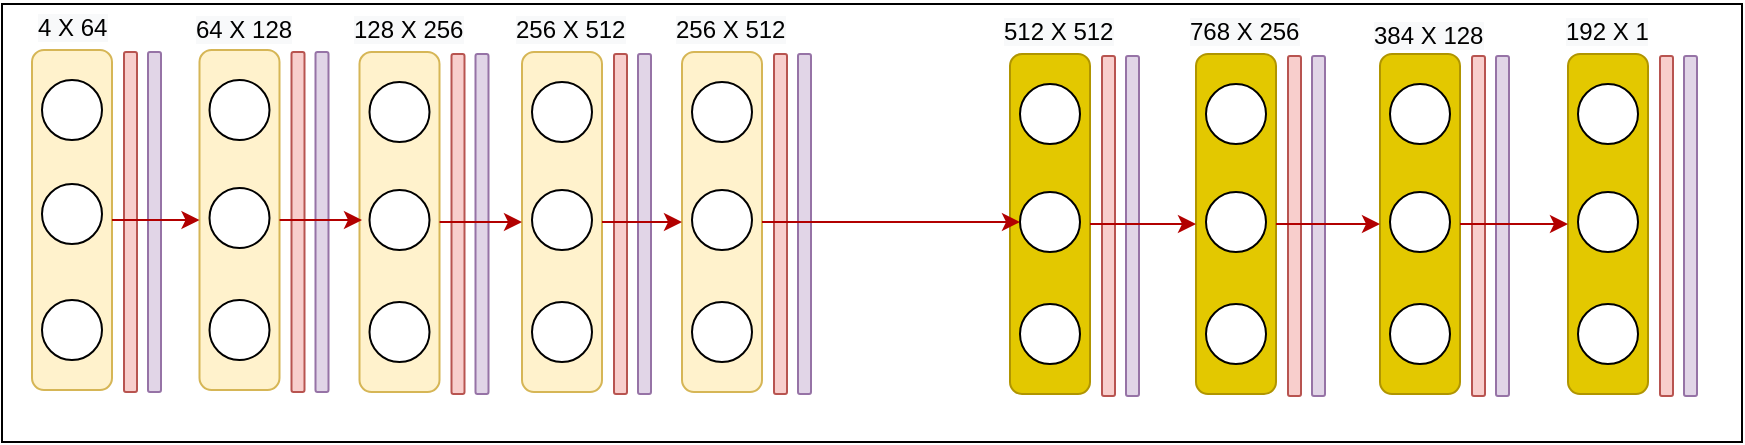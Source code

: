 <mxfile version="18.0.7" type="device"><diagram id="B2vaGRwecrsP4bVZHF_G" name="Page-1"><mxGraphModel dx="782" dy="557" grid="1" gridSize="10" guides="1" tooltips="1" connect="1" arrows="1" fold="1" page="1" pageScale="1" pageWidth="850" pageHeight="1100" math="0" shadow="0"><root><mxCell id="0"/><mxCell id="1" parent="0"/><mxCell id="kdDEkRuRkX3mxkdk5Dl8-17" value="" style="rounded=0;whiteSpace=wrap;html=1;" parent="1" vertex="1"><mxGeometry x="40" y="701" width="870" height="219" as="geometry"/></mxCell><mxCell id="kdDEkRuRkX3mxkdk5Dl8-2" value="" style="rounded=1;whiteSpace=wrap;html=1;rotation=90;fillColor=#fff2cc;strokeColor=#d6b656;" parent="1" vertex="1"><mxGeometry x="-10" y="789" width="170" height="40" as="geometry"/></mxCell><mxCell id="kdDEkRuRkX3mxkdk5Dl8-4" value="" style="ellipse;whiteSpace=wrap;html=1;aspect=fixed;" parent="1" vertex="1"><mxGeometry x="60" y="739" width="30" height="30" as="geometry"/></mxCell><mxCell id="kdDEkRuRkX3mxkdk5Dl8-6" value="" style="ellipse;whiteSpace=wrap;html=1;aspect=fixed;" parent="1" vertex="1"><mxGeometry x="60" y="849" width="30" height="30" as="geometry"/></mxCell><mxCell id="UrFjvI7kxYoPjY5iS-VW-1" value="" style="rounded=1;whiteSpace=wrap;html=1;rotation=90;fillColor=#f8cecc;strokeColor=#b85450;" parent="1" vertex="1"><mxGeometry x="19.25" y="806.75" width="170" height="6.5" as="geometry"/></mxCell><mxCell id="UrFjvI7kxYoPjY5iS-VW-4" value="" style="rounded=1;whiteSpace=wrap;html=1;rotation=90;fillColor=#e1d5e7;strokeColor=#9673a6;" parent="1" vertex="1"><mxGeometry x="31.25" y="806.75" width="170" height="6.5" as="geometry"/></mxCell><mxCell id="UrFjvI7kxYoPjY5iS-VW-5" value="&lt;span style=&quot;color: rgb(0, 0, 0); font-family: Helvetica; font-size: 12px; font-style: normal; font-variant-ligatures: normal; font-variant-caps: normal; font-weight: 400; letter-spacing: normal; orphans: 2; text-align: left; text-indent: 0px; text-transform: none; widows: 2; word-spacing: 0px; -webkit-text-stroke-width: 0px; background-color: rgb(248, 249, 250); text-decoration-thickness: initial; text-decoration-style: initial; text-decoration-color: initial; float: none; display: inline !important;&quot;&gt;4 X 64&lt;/span&gt;" style="text;whiteSpace=wrap;html=1;" parent="1" vertex="1"><mxGeometry x="56" y="699" width="40" height="20" as="geometry"/></mxCell><mxCell id="UrFjvI7kxYoPjY5iS-VW-7" value="" style="rounded=1;whiteSpace=wrap;html=1;rotation=90;fillColor=#fff2cc;strokeColor=#d6b656;" parent="1" vertex="1"><mxGeometry x="73.75" y="789" width="170" height="40" as="geometry"/></mxCell><mxCell id="UrFjvI7kxYoPjY5iS-VW-8" value="" style="ellipse;whiteSpace=wrap;html=1;aspect=fixed;" parent="1" vertex="1"><mxGeometry x="143.75" y="739" width="30" height="30" as="geometry"/></mxCell><mxCell id="UrFjvI7kxYoPjY5iS-VW-9" value="" style="ellipse;whiteSpace=wrap;html=1;aspect=fixed;" parent="1" vertex="1"><mxGeometry x="143.75" y="793" width="30" height="30" as="geometry"/></mxCell><mxCell id="UrFjvI7kxYoPjY5iS-VW-10" value="" style="ellipse;whiteSpace=wrap;html=1;aspect=fixed;" parent="1" vertex="1"><mxGeometry x="143.75" y="849" width="30" height="30" as="geometry"/></mxCell><mxCell id="UrFjvI7kxYoPjY5iS-VW-11" value="" style="rounded=1;whiteSpace=wrap;html=1;rotation=90;fillColor=#f8cecc;strokeColor=#b85450;" parent="1" vertex="1"><mxGeometry x="103" y="806.75" width="170" height="6.5" as="geometry"/></mxCell><mxCell id="UrFjvI7kxYoPjY5iS-VW-12" value="" style="rounded=1;whiteSpace=wrap;html=1;rotation=90;fillColor=#e1d5e7;strokeColor=#9673a6;" parent="1" vertex="1"><mxGeometry x="115" y="806.75" width="170" height="6.5" as="geometry"/></mxCell><mxCell id="UrFjvI7kxYoPjY5iS-VW-13" value="&lt;span style=&quot;color: rgb(0, 0, 0); font-family: Helvetica; font-size: 12px; font-style: normal; font-variant-ligatures: normal; font-variant-caps: normal; font-weight: 400; letter-spacing: normal; orphans: 2; text-align: left; text-indent: 0px; text-transform: none; widows: 2; word-spacing: 0px; -webkit-text-stroke-width: 0px; background-color: rgb(248, 249, 250); text-decoration-thickness: initial; text-decoration-style: initial; text-decoration-color: initial; float: none; display: inline !important;&quot;&gt;64 X 128&lt;/span&gt;" style="text;whiteSpace=wrap;html=1;" parent="1" vertex="1"><mxGeometry x="135" y="700" width="60" height="20" as="geometry"/></mxCell><mxCell id="UrFjvI7kxYoPjY5iS-VW-14" value="" style="rounded=1;whiteSpace=wrap;html=1;rotation=90;fillColor=#fff2cc;strokeColor=#d6b656;" parent="1" vertex="1"><mxGeometry x="153.75" y="790" width="170" height="40" as="geometry"/></mxCell><mxCell id="UrFjvI7kxYoPjY5iS-VW-15" value="" style="ellipse;whiteSpace=wrap;html=1;aspect=fixed;" parent="1" vertex="1"><mxGeometry x="223.75" y="740" width="30" height="30" as="geometry"/></mxCell><mxCell id="UrFjvI7kxYoPjY5iS-VW-16" value="" style="ellipse;whiteSpace=wrap;html=1;aspect=fixed;" parent="1" vertex="1"><mxGeometry x="223.75" y="794" width="30" height="30" as="geometry"/></mxCell><mxCell id="UrFjvI7kxYoPjY5iS-VW-17" value="" style="ellipse;whiteSpace=wrap;html=1;aspect=fixed;" parent="1" vertex="1"><mxGeometry x="223.75" y="850" width="30" height="30" as="geometry"/></mxCell><mxCell id="UrFjvI7kxYoPjY5iS-VW-18" value="" style="rounded=1;whiteSpace=wrap;html=1;rotation=90;fillColor=#f8cecc;strokeColor=#b85450;" parent="1" vertex="1"><mxGeometry x="183" y="807.75" width="170" height="6.5" as="geometry"/></mxCell><mxCell id="UrFjvI7kxYoPjY5iS-VW-19" value="" style="rounded=1;whiteSpace=wrap;html=1;rotation=90;fillColor=#e1d5e7;strokeColor=#9673a6;" parent="1" vertex="1"><mxGeometry x="195" y="807.75" width="170" height="6.5" as="geometry"/></mxCell><mxCell id="UrFjvI7kxYoPjY5iS-VW-20" value="&lt;span style=&quot;color: rgb(0, 0, 0); font-family: Helvetica; font-size: 12px; font-style: normal; font-variant-ligatures: normal; font-variant-caps: normal; font-weight: 400; letter-spacing: normal; orphans: 2; text-align: left; text-indent: 0px; text-transform: none; widows: 2; word-spacing: 0px; -webkit-text-stroke-width: 0px; background-color: rgb(248, 249, 250); text-decoration-thickness: initial; text-decoration-style: initial; text-decoration-color: initial; float: none; display: inline !important;&quot;&gt;128 X 256&lt;/span&gt;" style="text;whiteSpace=wrap;html=1;" parent="1" vertex="1"><mxGeometry x="214" y="700" width="60" height="20" as="geometry"/></mxCell><mxCell id="UrFjvI7kxYoPjY5iS-VW-21" value="" style="rounded=1;whiteSpace=wrap;html=1;rotation=90;fillColor=#fff2cc;strokeColor=#d6b656;" parent="1" vertex="1"><mxGeometry x="235" y="790" width="170" height="40" as="geometry"/></mxCell><mxCell id="UrFjvI7kxYoPjY5iS-VW-22" value="" style="ellipse;whiteSpace=wrap;html=1;aspect=fixed;" parent="1" vertex="1"><mxGeometry x="305" y="740" width="30" height="30" as="geometry"/></mxCell><mxCell id="UrFjvI7kxYoPjY5iS-VW-23" value="" style="ellipse;whiteSpace=wrap;html=1;aspect=fixed;" parent="1" vertex="1"><mxGeometry x="305" y="794" width="30" height="30" as="geometry"/></mxCell><mxCell id="UrFjvI7kxYoPjY5iS-VW-24" value="" style="ellipse;whiteSpace=wrap;html=1;aspect=fixed;" parent="1" vertex="1"><mxGeometry x="305" y="850" width="30" height="30" as="geometry"/></mxCell><mxCell id="UrFjvI7kxYoPjY5iS-VW-25" value="" style="rounded=1;whiteSpace=wrap;html=1;rotation=90;fillColor=#f8cecc;strokeColor=#b85450;" parent="1" vertex="1"><mxGeometry x="264.25" y="807.75" width="170" height="6.5" as="geometry"/></mxCell><mxCell id="UrFjvI7kxYoPjY5iS-VW-26" value="" style="rounded=1;whiteSpace=wrap;html=1;rotation=90;fillColor=#e1d5e7;strokeColor=#9673a6;" parent="1" vertex="1"><mxGeometry x="276.25" y="807.75" width="170" height="6.5" as="geometry"/></mxCell><mxCell id="UrFjvI7kxYoPjY5iS-VW-27" value="&lt;span style=&quot;color: rgb(0, 0, 0); font-family: Helvetica; font-size: 12px; font-style: normal; font-variant-ligatures: normal; font-variant-caps: normal; font-weight: 400; letter-spacing: normal; orphans: 2; text-align: left; text-indent: 0px; text-transform: none; widows: 2; word-spacing: 0px; -webkit-text-stroke-width: 0px; background-color: rgb(248, 249, 250); text-decoration-thickness: initial; text-decoration-style: initial; text-decoration-color: initial; float: none; display: inline !important;&quot;&gt;256 X 512&lt;/span&gt;" style="text;whiteSpace=wrap;html=1;" parent="1" vertex="1"><mxGeometry x="295.25" y="700" width="60" height="20" as="geometry"/></mxCell><mxCell id="UrFjvI7kxYoPjY5iS-VW-28" value="" style="rounded=1;whiteSpace=wrap;html=1;rotation=90;fillColor=#fff2cc;strokeColor=#d6b656;" parent="1" vertex="1"><mxGeometry x="315" y="790" width="170" height="40" as="geometry"/></mxCell><mxCell id="UrFjvI7kxYoPjY5iS-VW-29" value="" style="ellipse;whiteSpace=wrap;html=1;aspect=fixed;" parent="1" vertex="1"><mxGeometry x="385" y="740" width="30" height="30" as="geometry"/></mxCell><mxCell id="UrFjvI7kxYoPjY5iS-VW-30" value="" style="ellipse;whiteSpace=wrap;html=1;aspect=fixed;" parent="1" vertex="1"><mxGeometry x="385" y="794" width="30" height="30" as="geometry"/></mxCell><mxCell id="UrFjvI7kxYoPjY5iS-VW-31" value="" style="ellipse;whiteSpace=wrap;html=1;aspect=fixed;" parent="1" vertex="1"><mxGeometry x="385" y="850" width="30" height="30" as="geometry"/></mxCell><mxCell id="UrFjvI7kxYoPjY5iS-VW-32" value="" style="rounded=1;whiteSpace=wrap;html=1;rotation=90;fillColor=#f8cecc;strokeColor=#b85450;" parent="1" vertex="1"><mxGeometry x="344.25" y="807.75" width="170" height="6.5" as="geometry"/></mxCell><mxCell id="UrFjvI7kxYoPjY5iS-VW-33" value="" style="rounded=1;whiteSpace=wrap;html=1;rotation=90;fillColor=#e1d5e7;strokeColor=#9673a6;" parent="1" vertex="1"><mxGeometry x="356.25" y="807.75" width="170" height="6.5" as="geometry"/></mxCell><mxCell id="UrFjvI7kxYoPjY5iS-VW-34" value="&lt;span style=&quot;color: rgb(0, 0, 0); font-family: Helvetica; font-size: 12px; font-style: normal; font-variant-ligatures: normal; font-variant-caps: normal; font-weight: 400; letter-spacing: normal; orphans: 2; text-align: left; text-indent: 0px; text-transform: none; widows: 2; word-spacing: 0px; -webkit-text-stroke-width: 0px; background-color: rgb(248, 249, 250); text-decoration-thickness: initial; text-decoration-style: initial; text-decoration-color: initial; float: none; display: inline !important;&quot;&gt;256 X 512&lt;/span&gt;" style="text;whiteSpace=wrap;html=1;" parent="1" vertex="1"><mxGeometry x="375.25" y="700" width="60" height="20" as="geometry"/></mxCell><mxCell id="UrFjvI7kxYoPjY5iS-VW-36" value="" style="rounded=1;whiteSpace=wrap;html=1;rotation=90;fillColor=#e3c800;strokeColor=#B09500;fontColor=#000000;" parent="1" vertex="1"><mxGeometry x="479" y="791" width="170" height="40" as="geometry"/></mxCell><mxCell id="UrFjvI7kxYoPjY5iS-VW-37" value="" style="ellipse;whiteSpace=wrap;html=1;aspect=fixed;" parent="1" vertex="1"><mxGeometry x="549" y="741" width="30" height="30" as="geometry"/></mxCell><mxCell id="UrFjvI7kxYoPjY5iS-VW-38" value="" style="ellipse;whiteSpace=wrap;html=1;aspect=fixed;" parent="1" vertex="1"><mxGeometry x="549" y="795" width="30" height="30" as="geometry"/></mxCell><mxCell id="UrFjvI7kxYoPjY5iS-VW-39" value="" style="ellipse;whiteSpace=wrap;html=1;aspect=fixed;" parent="1" vertex="1"><mxGeometry x="549" y="851" width="30" height="30" as="geometry"/></mxCell><mxCell id="UrFjvI7kxYoPjY5iS-VW-40" value="" style="rounded=1;whiteSpace=wrap;html=1;rotation=90;fillColor=#f8cecc;strokeColor=#b85450;" parent="1" vertex="1"><mxGeometry x="508.25" y="808.75" width="170" height="6.5" as="geometry"/></mxCell><mxCell id="UrFjvI7kxYoPjY5iS-VW-41" value="" style="rounded=1;whiteSpace=wrap;html=1;rotation=90;fillColor=#e1d5e7;strokeColor=#9673a6;" parent="1" vertex="1"><mxGeometry x="520.25" y="808.75" width="170" height="6.5" as="geometry"/></mxCell><mxCell id="UrFjvI7kxYoPjY5iS-VW-42" value="&lt;span style=&quot;color: rgb(0, 0, 0); font-family: Helvetica; font-size: 12px; font-style: normal; font-variant-ligatures: normal; font-variant-caps: normal; font-weight: 400; letter-spacing: normal; orphans: 2; text-align: left; text-indent: 0px; text-transform: none; widows: 2; word-spacing: 0px; -webkit-text-stroke-width: 0px; background-color: rgb(248, 249, 250); text-decoration-thickness: initial; text-decoration-style: initial; text-decoration-color: initial; float: none; display: inline !important;&quot;&gt;512 X 512&lt;/span&gt;" style="text;whiteSpace=wrap;html=1;" parent="1" vertex="1"><mxGeometry x="539.25" y="701" width="60" height="20" as="geometry"/></mxCell><mxCell id="UrFjvI7kxYoPjY5iS-VW-43" value="" style="rounded=1;whiteSpace=wrap;html=1;rotation=90;fillColor=#e3c800;strokeColor=#B09500;fontColor=#000000;" parent="1" vertex="1"><mxGeometry x="572" y="791" width="170" height="40" as="geometry"/></mxCell><mxCell id="UrFjvI7kxYoPjY5iS-VW-44" value="" style="ellipse;whiteSpace=wrap;html=1;aspect=fixed;" parent="1" vertex="1"><mxGeometry x="642" y="741" width="30" height="30" as="geometry"/></mxCell><mxCell id="UrFjvI7kxYoPjY5iS-VW-45" value="" style="ellipse;whiteSpace=wrap;html=1;aspect=fixed;" parent="1" vertex="1"><mxGeometry x="642" y="795" width="30" height="30" as="geometry"/></mxCell><mxCell id="UrFjvI7kxYoPjY5iS-VW-46" value="" style="ellipse;whiteSpace=wrap;html=1;aspect=fixed;" parent="1" vertex="1"><mxGeometry x="642" y="851" width="30" height="30" as="geometry"/></mxCell><mxCell id="UrFjvI7kxYoPjY5iS-VW-47" value="" style="rounded=1;whiteSpace=wrap;html=1;rotation=90;fillColor=#f8cecc;strokeColor=#b85450;" parent="1" vertex="1"><mxGeometry x="601.25" y="808.75" width="170" height="6.5" as="geometry"/></mxCell><mxCell id="UrFjvI7kxYoPjY5iS-VW-48" value="" style="rounded=1;whiteSpace=wrap;html=1;rotation=90;fillColor=#e1d5e7;strokeColor=#9673a6;" parent="1" vertex="1"><mxGeometry x="613.25" y="808.75" width="170" height="6.5" as="geometry"/></mxCell><mxCell id="UrFjvI7kxYoPjY5iS-VW-49" value="&lt;span style=&quot;color: rgb(0, 0, 0); font-family: Helvetica; font-size: 12px; font-style: normal; font-variant-ligatures: normal; font-variant-caps: normal; font-weight: 400; letter-spacing: normal; orphans: 2; text-align: left; text-indent: 0px; text-transform: none; widows: 2; word-spacing: 0px; -webkit-text-stroke-width: 0px; background-color: rgb(248, 249, 250); text-decoration-thickness: initial; text-decoration-style: initial; text-decoration-color: initial; float: none; display: inline !important;&quot;&gt;768 X 256&lt;/span&gt;" style="text;whiteSpace=wrap;html=1;" parent="1" vertex="1"><mxGeometry x="632.25" y="701" width="60" height="20" as="geometry"/></mxCell><mxCell id="UrFjvI7kxYoPjY5iS-VW-50" value="" style="rounded=1;whiteSpace=wrap;html=1;rotation=90;fillColor=#e3c800;strokeColor=#B09500;fontColor=#000000;" parent="1" vertex="1"><mxGeometry x="664" y="791" width="170" height="40" as="geometry"/></mxCell><mxCell id="UrFjvI7kxYoPjY5iS-VW-51" value="" style="ellipse;whiteSpace=wrap;html=1;aspect=fixed;" parent="1" vertex="1"><mxGeometry x="734" y="741" width="30" height="30" as="geometry"/></mxCell><mxCell id="UrFjvI7kxYoPjY5iS-VW-52" value="" style="ellipse;whiteSpace=wrap;html=1;aspect=fixed;" parent="1" vertex="1"><mxGeometry x="734" y="795" width="30" height="30" as="geometry"/></mxCell><mxCell id="UrFjvI7kxYoPjY5iS-VW-53" value="" style="ellipse;whiteSpace=wrap;html=1;aspect=fixed;" parent="1" vertex="1"><mxGeometry x="734" y="851" width="30" height="30" as="geometry"/></mxCell><mxCell id="UrFjvI7kxYoPjY5iS-VW-54" value="" style="rounded=1;whiteSpace=wrap;html=1;rotation=90;fillColor=#f8cecc;strokeColor=#b85450;" parent="1" vertex="1"><mxGeometry x="693.25" y="808.75" width="170" height="6.5" as="geometry"/></mxCell><mxCell id="UrFjvI7kxYoPjY5iS-VW-55" value="" style="rounded=1;whiteSpace=wrap;html=1;rotation=90;fillColor=#e1d5e7;strokeColor=#9673a6;" parent="1" vertex="1"><mxGeometry x="705.25" y="808.75" width="170" height="6.5" as="geometry"/></mxCell><mxCell id="UrFjvI7kxYoPjY5iS-VW-56" value="&lt;span style=&quot;color: rgb(0, 0, 0); font-family: Helvetica; font-size: 12px; font-style: normal; font-variant-ligatures: normal; font-variant-caps: normal; font-weight: 400; letter-spacing: normal; orphans: 2; text-align: left; text-indent: 0px; text-transform: none; widows: 2; word-spacing: 0px; -webkit-text-stroke-width: 0px; background-color: rgb(248, 249, 250); text-decoration-thickness: initial; text-decoration-style: initial; text-decoration-color: initial; float: none; display: inline !important;&quot;&gt;384 X 128&lt;/span&gt;" style="text;whiteSpace=wrap;html=1;" parent="1" vertex="1"><mxGeometry x="724.25" y="703" width="60" height="20" as="geometry"/></mxCell><mxCell id="UrFjvI7kxYoPjY5iS-VW-57" value="" style="rounded=1;whiteSpace=wrap;html=1;rotation=90;fillColor=#e3c800;strokeColor=#B09500;fontColor=#000000;" parent="1" vertex="1"><mxGeometry x="758" y="791" width="170" height="40" as="geometry"/></mxCell><mxCell id="UrFjvI7kxYoPjY5iS-VW-58" value="" style="ellipse;whiteSpace=wrap;html=1;aspect=fixed;" parent="1" vertex="1"><mxGeometry x="828" y="741" width="30" height="30" as="geometry"/></mxCell><mxCell id="UrFjvI7kxYoPjY5iS-VW-59" value="" style="ellipse;whiteSpace=wrap;html=1;aspect=fixed;" parent="1" vertex="1"><mxGeometry x="828" y="795" width="30" height="30" as="geometry"/></mxCell><mxCell id="UrFjvI7kxYoPjY5iS-VW-60" value="" style="ellipse;whiteSpace=wrap;html=1;aspect=fixed;" parent="1" vertex="1"><mxGeometry x="828" y="851" width="30" height="30" as="geometry"/></mxCell><mxCell id="UrFjvI7kxYoPjY5iS-VW-61" value="" style="rounded=1;whiteSpace=wrap;html=1;rotation=90;fillColor=#f8cecc;strokeColor=#b85450;" parent="1" vertex="1"><mxGeometry x="787.25" y="808.75" width="170" height="6.5" as="geometry"/></mxCell><mxCell id="UrFjvI7kxYoPjY5iS-VW-62" value="" style="rounded=1;whiteSpace=wrap;html=1;rotation=90;fillColor=#e1d5e7;strokeColor=#9673a6;" parent="1" vertex="1"><mxGeometry x="799.25" y="808.75" width="170" height="6.5" as="geometry"/></mxCell><mxCell id="UrFjvI7kxYoPjY5iS-VW-63" value="&lt;span style=&quot;color: rgb(0, 0, 0); font-family: Helvetica; font-size: 12px; font-style: normal; font-variant-ligatures: normal; font-variant-caps: normal; font-weight: 400; letter-spacing: normal; orphans: 2; text-align: left; text-indent: 0px; text-transform: none; widows: 2; word-spacing: 0px; -webkit-text-stroke-width: 0px; background-color: rgb(248, 249, 250); text-decoration-thickness: initial; text-decoration-style: initial; text-decoration-color: initial; float: none; display: inline !important;&quot;&gt;192 X 1&lt;/span&gt;" style="text;whiteSpace=wrap;html=1;" parent="1" vertex="1"><mxGeometry x="820.25" y="701" width="60" height="20" as="geometry"/></mxCell><mxCell id="UrFjvI7kxYoPjY5iS-VW-64" value="" style="endArrow=classic;html=1;rounded=0;fillColor=#e51400;strokeColor=#B20000;exitX=0.5;exitY=0;exitDx=0;exitDy=0;entryX=0.5;entryY=1;entryDx=0;entryDy=0;" parent="1" source="kdDEkRuRkX3mxkdk5Dl8-2" target="UrFjvI7kxYoPjY5iS-VW-7" edge="1"><mxGeometry width="50" height="50" relative="1" as="geometry"><mxPoint x="380" y="910" as="sourcePoint"/><mxPoint x="119" y="690" as="targetPoint"/></mxGeometry></mxCell><mxCell id="UrFjvI7kxYoPjY5iS-VW-66" value="" style="endArrow=classic;html=1;rounded=0;fillColor=#e51400;strokeColor=#B20000;exitX=0.5;exitY=0;exitDx=0;exitDy=0;" parent="1" source="UrFjvI7kxYoPjY5iS-VW-7" edge="1"><mxGeometry width="50" height="50" relative="1" as="geometry"><mxPoint x="200" y="810" as="sourcePoint"/><mxPoint x="220" y="809" as="targetPoint"/></mxGeometry></mxCell><mxCell id="UrFjvI7kxYoPjY5iS-VW-67" value="" style="endArrow=classic;html=1;rounded=0;fillColor=#e51400;strokeColor=#B20000;exitX=0.5;exitY=0;exitDx=0;exitDy=0;entryX=0.5;entryY=1;entryDx=0;entryDy=0;" parent="1" source="UrFjvI7kxYoPjY5iS-VW-14" target="UrFjvI7kxYoPjY5iS-VW-21" edge="1"><mxGeometry width="50" height="50" relative="1" as="geometry"><mxPoint x="188.75" y="819" as="sourcePoint"/><mxPoint x="230" y="819" as="targetPoint"/></mxGeometry></mxCell><mxCell id="UrFjvI7kxYoPjY5iS-VW-68" value="" style="endArrow=classic;html=1;rounded=0;fillColor=#e51400;strokeColor=#B20000;exitX=0.5;exitY=0;exitDx=0;exitDy=0;entryX=0.5;entryY=1;entryDx=0;entryDy=0;" parent="1" source="UrFjvI7kxYoPjY5iS-VW-21" target="UrFjvI7kxYoPjY5iS-VW-28" edge="1"><mxGeometry width="50" height="50" relative="1" as="geometry"><mxPoint x="268.75" y="820" as="sourcePoint"/><mxPoint x="310" y="820" as="targetPoint"/></mxGeometry></mxCell><mxCell id="UrFjvI7kxYoPjY5iS-VW-69" value="" style="endArrow=classic;html=1;rounded=0;fillColor=#e51400;strokeColor=#B20000;entryX=0.5;entryY=1;entryDx=0;entryDy=0;exitX=0.5;exitY=0;exitDx=0;exitDy=0;" parent="1" source="UrFjvI7kxYoPjY5iS-VW-36" target="UrFjvI7kxYoPjY5iS-VW-43" edge="1"><mxGeometry width="50" height="50" relative="1" as="geometry"><mxPoint x="347" y="822" as="sourcePoint"/><mxPoint x="387" y="822" as="targetPoint"/></mxGeometry></mxCell><mxCell id="UrFjvI7kxYoPjY5iS-VW-70" value="" style="endArrow=classic;html=1;rounded=0;fillColor=#e51400;strokeColor=#B20000;entryX=0.5;entryY=1;entryDx=0;entryDy=0;exitX=0.5;exitY=0;exitDx=0;exitDy=0;" parent="1" source="UrFjvI7kxYoPjY5iS-VW-43" target="UrFjvI7kxYoPjY5iS-VW-50" edge="1"><mxGeometry width="50" height="50" relative="1" as="geometry"><mxPoint x="594" y="821" as="sourcePoint"/><mxPoint x="647.0" y="821" as="targetPoint"/></mxGeometry></mxCell><mxCell id="UrFjvI7kxYoPjY5iS-VW-71" value="" style="endArrow=classic;html=1;rounded=0;fillColor=#e51400;strokeColor=#B20000;entryX=0.5;entryY=1;entryDx=0;entryDy=0;exitX=0.5;exitY=0;exitDx=0;exitDy=0;" parent="1" source="UrFjvI7kxYoPjY5iS-VW-50" target="UrFjvI7kxYoPjY5iS-VW-57" edge="1"><mxGeometry width="50" height="50" relative="1" as="geometry"><mxPoint x="687.0" y="821" as="sourcePoint"/><mxPoint x="739" y="821" as="targetPoint"/></mxGeometry></mxCell><mxCell id="UrFjvI7kxYoPjY5iS-VW-72" value="" style="endArrow=classic;html=1;rounded=0;fillColor=#e51400;strokeColor=#B20000;exitX=0.5;exitY=0;exitDx=0;exitDy=0;entryX=0;entryY=0.5;entryDx=0;entryDy=0;" parent="1" source="UrFjvI7kxYoPjY5iS-VW-28" target="UrFjvI7kxYoPjY5iS-VW-38" edge="1"><mxGeometry width="50" height="50" relative="1" as="geometry"><mxPoint x="350" y="820" as="sourcePoint"/><mxPoint x="390" y="820" as="targetPoint"/></mxGeometry></mxCell><mxCell id="tKHTVPradZwM7YAnMdY_-1" value="" style="ellipse;whiteSpace=wrap;html=1;aspect=fixed;" vertex="1" parent="1"><mxGeometry x="60" y="791" width="30" height="30" as="geometry"/></mxCell></root></mxGraphModel></diagram></mxfile>